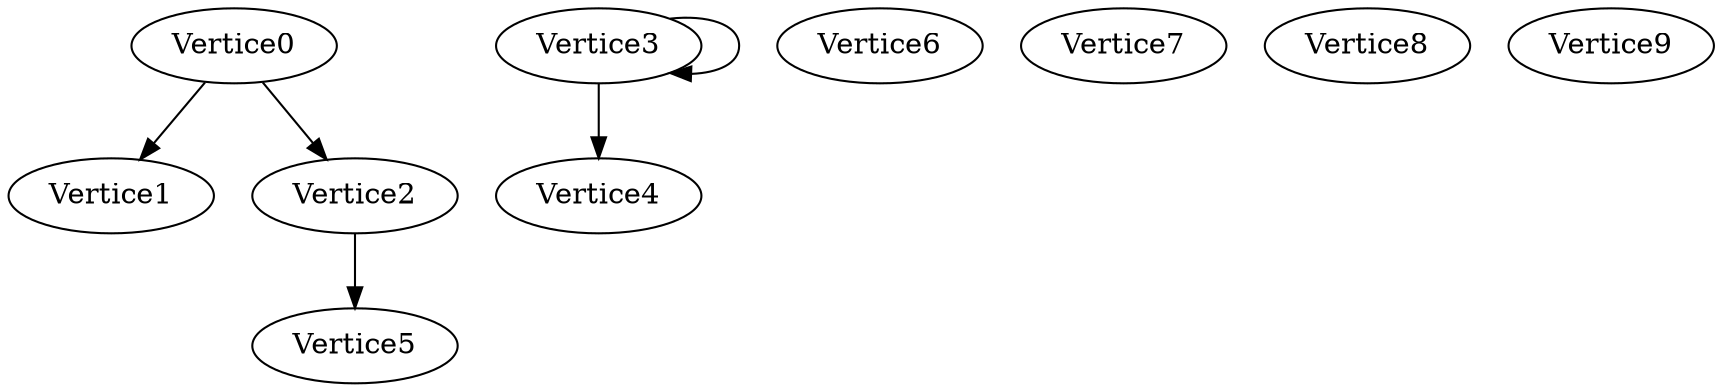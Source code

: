 digraph G {
Vertice0 ->  Vertice1;
Vertice0 ->  Vertice2;
Vertice1;
Vertice2 ->  Vertice5;
Vertice3 ->  Vertice4;
Vertice3 ->  Vertice3;
Vertice4;
Vertice5;
Vertice6;
Vertice7;
Vertice8;
Vertice9;
}